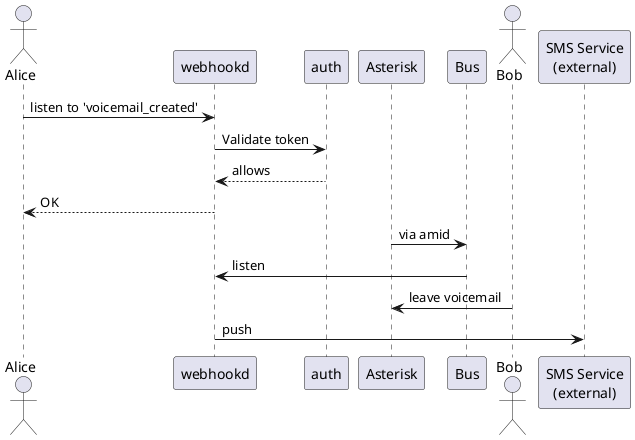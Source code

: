 @startuml

actor Alice

Alice -> webhookd: listen to 'voicemail_created'
webhookd -> auth: Validate token
auth --> webhookd: allows
webhookd --> Alice: OK

Asterisk -> Bus: via amid
Bus -> webhookd: listen
actor Bob
Bob -> Asterisk: leave voicemail
webhookd -> "SMS Service\n(external)": push 

@enduml